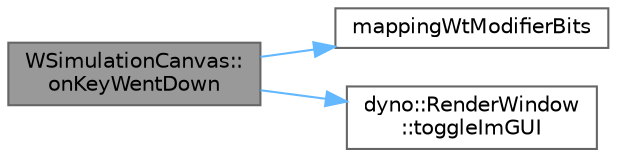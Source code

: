digraph "WSimulationCanvas::onKeyWentDown"
{
 // LATEX_PDF_SIZE
  bgcolor="transparent";
  edge [fontname=Helvetica,fontsize=10,labelfontname=Helvetica,labelfontsize=10];
  node [fontname=Helvetica,fontsize=10,shape=box,height=0.2,width=0.4];
  rankdir="LR";
  Node1 [id="Node000001",label="WSimulationCanvas::\lonKeyWentDown",height=0.2,width=0.4,color="gray40", fillcolor="grey60", style="filled", fontcolor="black",tooltip=" "];
  Node1 -> Node2 [id="edge1_Node000001_Node000002",color="steelblue1",style="solid",tooltip=" "];
  Node2 [id="Node000002",label="mappingWtModifierBits",height=0.2,width=0.4,color="grey40", fillcolor="white", style="filled",URL="$_w_simulation_canvas_8cpp.html#a6b80736f8ba8c70ba204245ea1b2b97f",tooltip=" "];
  Node1 -> Node3 [id="edge2_Node000001_Node000003",color="steelblue1",style="solid",tooltip=" "];
  Node3 [id="Node000003",label="dyno::RenderWindow\l::toggleImGUI",height=0.2,width=0.4,color="grey40", fillcolor="white", style="filled",URL="$classdyno_1_1_render_window.html#a9bd7881d690fd7183563a97a533c5bce",tooltip=" "];
}
